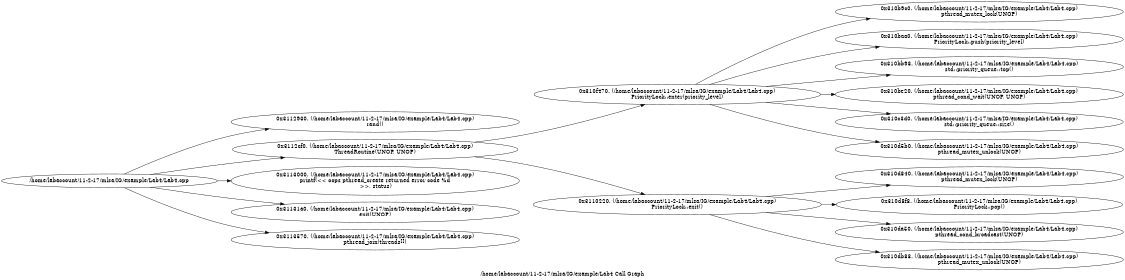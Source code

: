 digraph "/home/labaccount/11-2-17/mlsa/IG/example/Lab4 Call Graph" {
	graph [dpi=300
		rankdir=LR
		size="7.5, 10"
		label="/home/labaccount/11-2-17/mlsa/IG/example/Lab4 Call Graph"
	];

	Node0x147535408 [shape=oval, label="/home/labaccount/11-2-17/mlsa/IG/example/Lab4/Lab4.cpp"];
	Node0x341301190 [shape=oval, label="0x3112930. (/home/labaccount/11-2-17/mlsa/IG/example/Lab4/Lab4.cpp)\nrand()"];
	Node0x147535408 -> Node0x341301190;
	Node0x272215244 [shape=oval, label="0x3112cf0. (/home/labaccount/11-2-17/mlsa/IG/example/Lab4/Lab4.cpp)\nThreadRoutine(UNOP, UNOP)"];
	Node0x147535408 -> Node0x272215244;
	Node0x331872646 [shape=oval, label="0x3113000. (/home/labaccount/11-2-17/mlsa/IG/example/Lab4/Lab4.cpp)\nprintf(<< oops pthread_create returned error code %d\n >>, status)"];
	Node0x147535408 -> Node0x331872646;
	Node0x177551422 [shape=oval, label="0x31131a0. (/home/labaccount/11-2-17/mlsa/IG/example/Lab4/Lab4.cpp)\nexit(UNOP)"];
	Node0x147535408 -> Node0x177551422;
	Node0x253352449 [shape=oval, label="0x3113570. (/home/labaccount/11-2-17/mlsa/IG/example/Lab4/Lab4.cpp)\npthread_join(threads[])"];
	Node0x147535408 -> Node0x253352449;
	Node0x663597380 [shape=oval, label="0x310f470. (/home/labaccount/11-2-17/mlsa/IG/example/Lab4/Lab4.cpp)\nPriorityLock::enter(priority_level)"];
	Node0x272215244 -> Node0x663597380;
	Node0x767666675 [shape=oval, label="0x3110220. (/home/labaccount/11-2-17/mlsa/IG/example/Lab4/Lab4.cpp)\nPriorityLock::exit()"];
	Node0x272215244 -> Node0x767666675;
	Node0x241589795 [shape=oval, label="0x310b9c0. (/home/labaccount/11-2-17/mlsa/IG/example/Lab4/Lab4.cpp)\npthread_mutex_lock(UNOP)"];
	Node0x663597380 -> Node0x241589795;
	Node0x882493992 [shape=oval, label="0x310baa0. (/home/labaccount/11-2-17/mlsa/IG/example/Lab4/Lab4.cpp)\nPriorityLock::push(priority_level)"];
	Node0x663597380 -> Node0x882493992;
	Node0x887028627 [shape=oval, label="0x310bb98. (/home/labaccount/11-2-17/mlsa/IG/example/Lab4/Lab4.cpp)\nstd::priority_queue::top()"];
	Node0x663597380 -> Node0x887028627;
	Node0x357975100 [shape=oval, label="0x310be20. (/home/labaccount/11-2-17/mlsa/IG/example/Lab4/Lab4.cpp)\npthread_cond_wait(UNOP, UNOP)"];
	Node0x663597380 -> Node0x357975100;
	Node0x116597899 [shape=oval, label="0x310c3d0. (/home/labaccount/11-2-17/mlsa/IG/example/Lab4/Lab4.cpp)\nstd::priority_queue::size()"];
	Node0x663597380 -> Node0x116597899;
	Node0x884938821 [shape=oval, label="0x310d5b0. (/home/labaccount/11-2-17/mlsa/IG/example/Lab4/Lab4.cpp)\npthread_mutex_unlock(UNOP)"];
	Node0x663597380 -> Node0x884938821;
	Node0x477896822 [shape=oval, label="0x310d840. (/home/labaccount/11-2-17/mlsa/IG/example/Lab4/Lab4.cpp)\npthread_mutex_lock(UNOP)"];
	Node0x767666675 -> Node0x477896822;
	Node0x995617330 [shape=oval, label="0x310d8f8. (/home/labaccount/11-2-17/mlsa/IG/example/Lab4/Lab4.cpp)\nPriorityLock::pop()"];
	Node0x767666675 -> Node0x995617330;
	Node0x245025958 [shape=oval, label="0x310da50. (/home/labaccount/11-2-17/mlsa/IG/example/Lab4/Lab4.cpp)\npthread_cond_broadcast(UNOP)"];
	Node0x767666675 -> Node0x245025958;
	Node0x943990574 [shape=oval, label="0x310db88. (/home/labaccount/11-2-17/mlsa/IG/example/Lab4/Lab4.cpp)\npthread_mutex_unlock(UNOP)"];
	Node0x767666675 -> Node0x943990574;
}